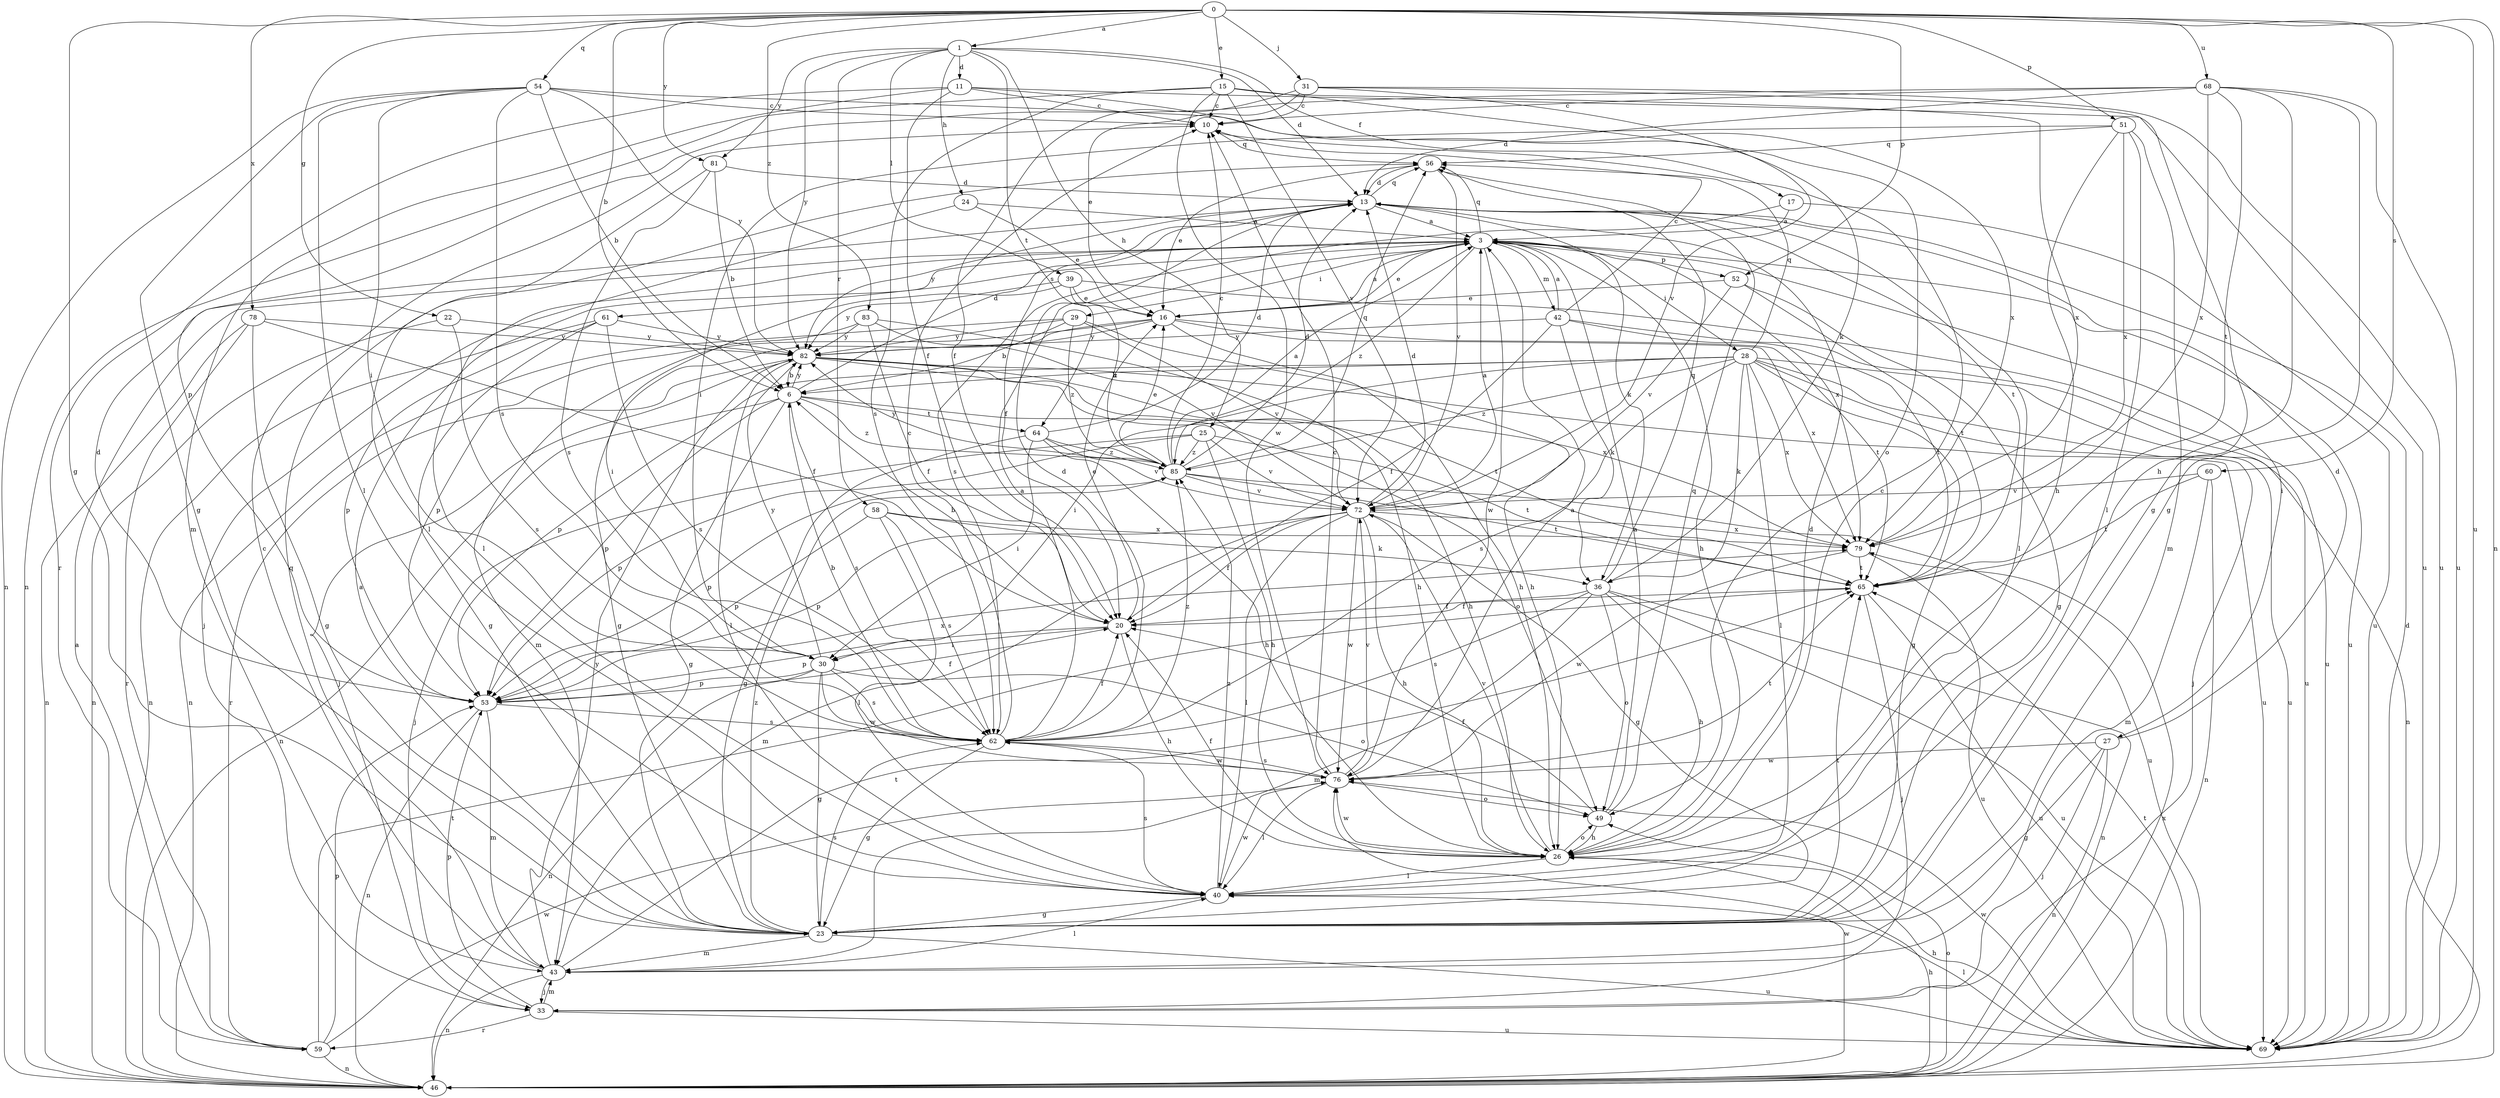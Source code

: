 strict digraph  {
0;
1;
3;
6;
10;
11;
13;
15;
16;
17;
20;
22;
23;
24;
25;
26;
27;
28;
29;
30;
31;
33;
36;
39;
40;
42;
43;
46;
49;
51;
52;
53;
54;
56;
58;
59;
60;
61;
62;
64;
65;
68;
69;
72;
76;
78;
79;
81;
82;
83;
85;
0 -> 1  [label=a];
0 -> 6  [label=b];
0 -> 15  [label=e];
0 -> 22  [label=g];
0 -> 23  [label=g];
0 -> 31  [label=j];
0 -> 46  [label=n];
0 -> 51  [label=p];
0 -> 52  [label=p];
0 -> 54  [label=q];
0 -> 60  [label=s];
0 -> 68  [label=u];
0 -> 69  [label=u];
0 -> 78  [label=x];
0 -> 81  [label=y];
0 -> 83  [label=z];
1 -> 11  [label=d];
1 -> 13  [label=d];
1 -> 17  [label=f];
1 -> 24  [label=h];
1 -> 25  [label=h];
1 -> 39  [label=l];
1 -> 58  [label=r];
1 -> 64  [label=t];
1 -> 81  [label=y];
1 -> 82  [label=y];
3 -> 16  [label=e];
3 -> 26  [label=h];
3 -> 27  [label=i];
3 -> 28  [label=i];
3 -> 29  [label=i];
3 -> 33  [label=j];
3 -> 42  [label=m];
3 -> 52  [label=p];
3 -> 56  [label=q];
3 -> 61  [label=s];
3 -> 69  [label=u];
3 -> 76  [label=w];
3 -> 79  [label=x];
3 -> 85  [label=z];
6 -> 13  [label=d];
6 -> 23  [label=g];
6 -> 46  [label=n];
6 -> 49  [label=o];
6 -> 53  [label=p];
6 -> 62  [label=s];
6 -> 64  [label=t];
6 -> 82  [label=y];
6 -> 85  [label=z];
10 -> 56  [label=q];
11 -> 10  [label=c];
11 -> 20  [label=f];
11 -> 36  [label=k];
11 -> 43  [label=m];
11 -> 59  [label=r];
11 -> 69  [label=u];
13 -> 3  [label=a];
13 -> 20  [label=f];
13 -> 36  [label=k];
13 -> 40  [label=l];
13 -> 56  [label=q];
13 -> 65  [label=t];
13 -> 82  [label=y];
15 -> 10  [label=c];
15 -> 46  [label=n];
15 -> 49  [label=o];
15 -> 62  [label=s];
15 -> 72  [label=v];
15 -> 76  [label=w];
15 -> 79  [label=x];
16 -> 3  [label=a];
16 -> 23  [label=g];
16 -> 26  [label=h];
16 -> 43  [label=m];
16 -> 65  [label=t];
16 -> 79  [label=x];
16 -> 82  [label=y];
17 -> 3  [label=a];
17 -> 62  [label=s];
17 -> 69  [label=u];
20 -> 6  [label=b];
20 -> 16  [label=e];
20 -> 26  [label=h];
20 -> 30  [label=i];
20 -> 53  [label=p];
22 -> 46  [label=n];
22 -> 62  [label=s];
22 -> 82  [label=y];
23 -> 3  [label=a];
23 -> 43  [label=m];
23 -> 62  [label=s];
23 -> 65  [label=t];
23 -> 69  [label=u];
23 -> 85  [label=z];
24 -> 3  [label=a];
24 -> 16  [label=e];
24 -> 40  [label=l];
25 -> 26  [label=h];
25 -> 33  [label=j];
25 -> 53  [label=p];
25 -> 65  [label=t];
25 -> 72  [label=v];
25 -> 85  [label=z];
26 -> 10  [label=c];
26 -> 13  [label=d];
26 -> 20  [label=f];
26 -> 40  [label=l];
26 -> 49  [label=o];
26 -> 72  [label=v];
26 -> 76  [label=w];
27 -> 13  [label=d];
27 -> 23  [label=g];
27 -> 33  [label=j];
27 -> 46  [label=n];
27 -> 76  [label=w];
28 -> 6  [label=b];
28 -> 23  [label=g];
28 -> 30  [label=i];
28 -> 33  [label=j];
28 -> 36  [label=k];
28 -> 40  [label=l];
28 -> 46  [label=n];
28 -> 53  [label=p];
28 -> 56  [label=q];
28 -> 62  [label=s];
28 -> 69  [label=u];
28 -> 79  [label=x];
28 -> 85  [label=z];
29 -> 6  [label=b];
29 -> 26  [label=h];
29 -> 46  [label=n];
29 -> 72  [label=v];
29 -> 82  [label=y];
29 -> 85  [label=z];
30 -> 23  [label=g];
30 -> 46  [label=n];
30 -> 49  [label=o];
30 -> 53  [label=p];
30 -> 62  [label=s];
30 -> 76  [label=w];
30 -> 82  [label=y];
31 -> 10  [label=c];
31 -> 16  [label=e];
31 -> 20  [label=f];
31 -> 23  [label=g];
31 -> 69  [label=u];
31 -> 72  [label=v];
33 -> 43  [label=m];
33 -> 53  [label=p];
33 -> 59  [label=r];
33 -> 69  [label=u];
36 -> 20  [label=f];
36 -> 26  [label=h];
36 -> 43  [label=m];
36 -> 46  [label=n];
36 -> 49  [label=o];
36 -> 56  [label=q];
36 -> 62  [label=s];
36 -> 69  [label=u];
39 -> 16  [label=e];
39 -> 30  [label=i];
39 -> 69  [label=u];
39 -> 82  [label=y];
39 -> 85  [label=z];
40 -> 23  [label=g];
40 -> 62  [label=s];
40 -> 76  [label=w];
40 -> 85  [label=z];
42 -> 3  [label=a];
42 -> 10  [label=c];
42 -> 20  [label=f];
42 -> 36  [label=k];
42 -> 65  [label=t];
42 -> 69  [label=u];
42 -> 82  [label=y];
43 -> 10  [label=c];
43 -> 33  [label=j];
43 -> 40  [label=l];
43 -> 46  [label=n];
43 -> 56  [label=q];
43 -> 65  [label=t];
43 -> 82  [label=y];
46 -> 26  [label=h];
46 -> 49  [label=o];
46 -> 76  [label=w];
46 -> 79  [label=x];
49 -> 3  [label=a];
49 -> 20  [label=f];
49 -> 26  [label=h];
49 -> 56  [label=q];
51 -> 26  [label=h];
51 -> 30  [label=i];
51 -> 40  [label=l];
51 -> 43  [label=m];
51 -> 56  [label=q];
51 -> 79  [label=x];
52 -> 16  [label=e];
52 -> 23  [label=g];
52 -> 65  [label=t];
52 -> 72  [label=v];
53 -> 13  [label=d];
53 -> 20  [label=f];
53 -> 43  [label=m];
53 -> 46  [label=n];
53 -> 62  [label=s];
53 -> 79  [label=x];
54 -> 6  [label=b];
54 -> 10  [label=c];
54 -> 23  [label=g];
54 -> 30  [label=i];
54 -> 40  [label=l];
54 -> 46  [label=n];
54 -> 62  [label=s];
54 -> 79  [label=x];
54 -> 82  [label=y];
56 -> 13  [label=d];
56 -> 16  [label=e];
56 -> 72  [label=v];
58 -> 36  [label=k];
58 -> 40  [label=l];
58 -> 53  [label=p];
58 -> 62  [label=s];
58 -> 79  [label=x];
59 -> 3  [label=a];
59 -> 46  [label=n];
59 -> 53  [label=p];
59 -> 65  [label=t];
59 -> 76  [label=w];
60 -> 43  [label=m];
60 -> 46  [label=n];
60 -> 65  [label=t];
60 -> 72  [label=v];
61 -> 23  [label=g];
61 -> 46  [label=n];
61 -> 53  [label=p];
61 -> 62  [label=s];
61 -> 82  [label=y];
62 -> 3  [label=a];
62 -> 6  [label=b];
62 -> 10  [label=c];
62 -> 13  [label=d];
62 -> 20  [label=f];
62 -> 23  [label=g];
62 -> 76  [label=w];
62 -> 85  [label=z];
64 -> 13  [label=d];
64 -> 23  [label=g];
64 -> 26  [label=h];
64 -> 30  [label=i];
64 -> 72  [label=v];
64 -> 85  [label=z];
65 -> 20  [label=f];
65 -> 33  [label=j];
65 -> 69  [label=u];
68 -> 10  [label=c];
68 -> 13  [label=d];
68 -> 23  [label=g];
68 -> 26  [label=h];
68 -> 53  [label=p];
68 -> 65  [label=t];
68 -> 69  [label=u];
68 -> 79  [label=x];
69 -> 13  [label=d];
69 -> 26  [label=h];
69 -> 40  [label=l];
69 -> 65  [label=t];
69 -> 76  [label=w];
72 -> 3  [label=a];
72 -> 13  [label=d];
72 -> 20  [label=f];
72 -> 23  [label=g];
72 -> 26  [label=h];
72 -> 40  [label=l];
72 -> 43  [label=m];
72 -> 53  [label=p];
72 -> 76  [label=w];
72 -> 79  [label=x];
76 -> 3  [label=a];
76 -> 10  [label=c];
76 -> 40  [label=l];
76 -> 49  [label=o];
76 -> 62  [label=s];
76 -> 65  [label=t];
76 -> 72  [label=v];
78 -> 20  [label=f];
78 -> 23  [label=g];
78 -> 46  [label=n];
78 -> 59  [label=r];
78 -> 82  [label=y];
79 -> 65  [label=t];
79 -> 69  [label=u];
79 -> 76  [label=w];
81 -> 6  [label=b];
81 -> 13  [label=d];
81 -> 40  [label=l];
81 -> 62  [label=s];
82 -> 6  [label=b];
82 -> 26  [label=h];
82 -> 33  [label=j];
82 -> 40  [label=l];
82 -> 59  [label=r];
82 -> 65  [label=t];
82 -> 69  [label=u];
82 -> 79  [label=x];
83 -> 20  [label=f];
83 -> 26  [label=h];
83 -> 53  [label=p];
83 -> 72  [label=v];
83 -> 82  [label=y];
85 -> 3  [label=a];
85 -> 10  [label=c];
85 -> 13  [label=d];
85 -> 16  [label=e];
85 -> 53  [label=p];
85 -> 56  [label=q];
85 -> 65  [label=t];
85 -> 69  [label=u];
85 -> 72  [label=v];
85 -> 82  [label=y];
}
